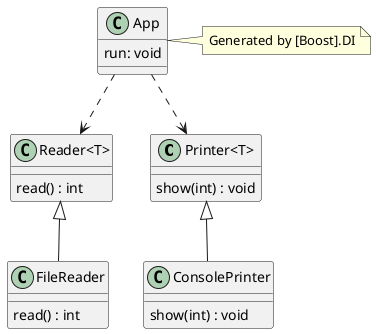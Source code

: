 @startuml

"Printer<T>" : show(int) : void
"Reader<T>" : read() : int

"ConsolePrinter" -up-|> "Printer<T>"
"ConsolePrinter" : show(int) : void

"FileReader" -up-|> "Reader<T>"
"FileReader" : read() : int

"App" ..> "Reader<T>"
"App" ..> "Printer<T>"

"App" : run: void

note right: Generated by [Boost].DI

@enduml
